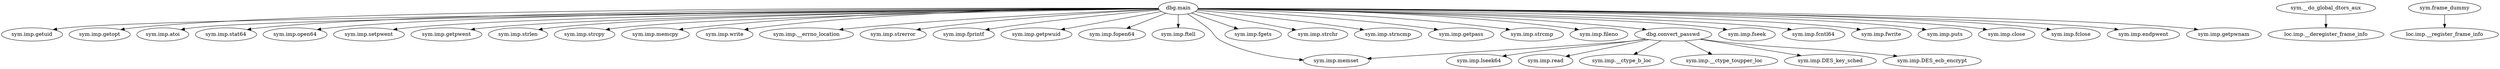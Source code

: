digraph code {
  "0x00008f04" [label="dbg.main"];
  "0x00008f04" -> "0x00008af4";
  "0x00008af4" [label="sym.imp.getuid"];
  "0x00008f04" -> "0x00008b54";
  "0x00008b54" [label="sym.imp.getopt"];
  "0x00008f04" -> "0x00008b6c";
  "0x00008b6c" [label="sym.imp.atoi"];
  "0x00008f04" -> "0x00008a64";
  "0x00008a64" [label="sym.imp.stat64"];
  "0x00008f04" -> "0x00008b30";
  "0x00008b30" [label="sym.imp.open64"];
  "0x00008f04" -> "0x00008adc";
  "0x00008adc" [label="sym.imp.setpwent"];
  "0x00008f04" -> "0x000089d4";
  "0x000089d4" [label="sym.imp.getpwent"];
  "0x00008f04" -> "0x00008a40";
  "0x00008a40" [label="sym.imp.strlen"];
  "0x00008f04" -> "0x00008b9c";
  "0x00008b9c" [label="sym.imp.strcpy"];
  "0x00008f04" -> "0x00008a04";
  "0x00008a04" [label="sym.imp.memcpy"];
  "0x00008f04" -> "0x00008aa0";
  "0x00008aa0" [label="sym.imp.write"];
  "0x00008f04" -> "0x000089c8";
  "0x000089c8" [label="sym.imp.__errno_location"];
  "0x00008f04" -> "0x00008b84";
  "0x00008b84" [label="sym.imp.strerror"];
  "0x00008f04" -> "0x00008b00";
  "0x00008b00" [label="sym.imp.fprintf"];
  "0x00008f04" -> "0x00008ac4";
  "0x00008ac4" [label="sym.imp.getpwuid"];
  "0x00008f04" -> "0x00008a28";
  "0x00008a28" [label="sym.imp.fopen64"];
  "0x00008f04" -> "0x00008b60";
  "0x00008b60" [label="sym.imp.ftell"];
  "0x00008f04" -> "0x00008ae8";
  "0x00008ae8" [label="sym.imp.memset"];
  "0x00008f04" -> "0x00008ad0";
  "0x00008ad0" [label="sym.imp.fgets"];
  "0x00008f04" -> "0x00008b78";
  "0x00008b78" [label="sym.imp.strchr"];
  "0x00008f04" -> "0x00008a10";
  "0x00008a10" [label="sym.imp.strncmp"];
  "0x00008f04" -> "0x00008b48";
  "0x00008b48" [label="sym.imp.getpass"];
  "0x00008f04" -> "0x00008b3c";
  "0x00008b3c" [label="sym.imp.strcmp"];
  "0x00008f04" -> "0x00008a94";
  "0x00008a94" [label="sym.imp.fileno"];
  "0x00008f04" -> "0x00008c88";
  "0x00008c88" [label="dbg.convert_passwd"];
  "0x00008f04" -> "0x00008b18";
  "0x00008b18" [label="sym.imp.fseek"];
  "0x00008f04" -> "0x000089e0";
  "0x000089e0" [label="sym.imp.fcntl64"];
  "0x00008f04" -> "0x000089ec";
  "0x000089ec" [label="sym.imp.fwrite"];
  "0x00008f04" -> "0x00008b90";
  "0x00008b90" [label="sym.imp.puts"];
  "0x00008f04" -> "0x00008ab8";
  "0x00008ab8" [label="sym.imp.close"];
  "0x00008f04" -> "0x00008a88";
  "0x00008a88" [label="sym.imp.fclose"];
  "0x00008f04" -> "0x00008a7c";
  "0x00008a7c" [label="sym.imp.endpwent"];
  "0x00008f04" -> "0x00008aac";
  "0x00008aac" [label="sym.imp.getpwnam"];
  "0x00008bf0" [label="sym.__do_global_dtors_aux"];
  "0x00008bf0" -> "0x00008ba8";
  "0x00008ba8" [label="loc.imp.__deregister_frame_info"];
  "0x00008c34" [label="sym.frame_dummy"];
  "0x00008c34" -> "0x000089bc";
  "0x000089bc" [label="loc.imp.__register_frame_info"];
  "0x00008c88" [label="dbg.convert_passwd"];
  "0x00008c88" -> "0x00008a58";
  "0x00008a58" [label="sym.imp.lseek64"];
  "0x00008c88" -> "0x00008a4c";
  "0x00008a4c" [label="sym.imp.read"];
  "0x00008c88" -> "0x000089f8";
  "0x000089f8" [label="sym.imp.__ctype_b_loc"];
  "0x00008c88" -> "0x00008a34";
  "0x00008a34" [label="sym.imp.__ctype_toupper_loc"];
  "0x00008c88" -> "0x00008a70";
  "0x00008a70" [label="sym.imp.DES_key_sched"];
  "0x00008c88" -> "0x00008b24";
  "0x00008b24" [label="sym.imp.DES_ecb_encrypt"];
  "0x00008c88" -> "0x00008ae8";
  "0x00008ae8" [label="sym.imp.memset"];
}